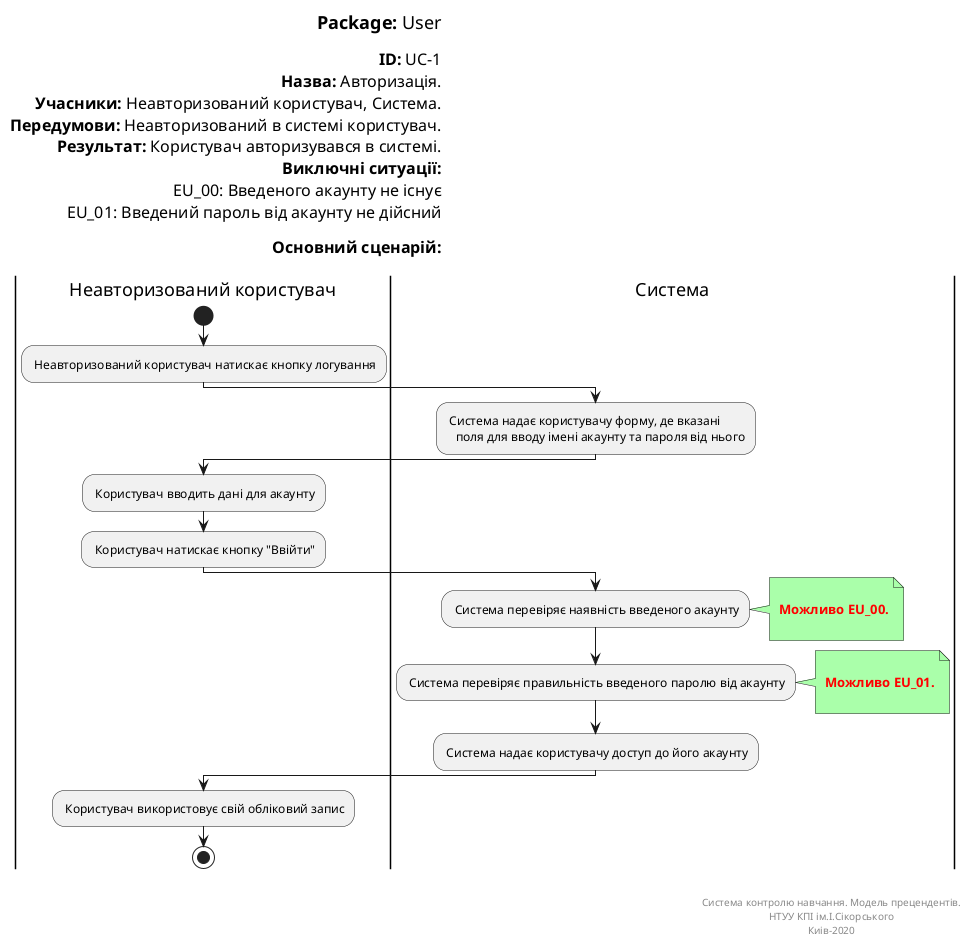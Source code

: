 @startuml
left header
<font color=000 size=18><b>Package:</b> User

<font color=000 size=16><b>ID:</b> UC-1
<font color=000 size=16><b>Назва:</b> Авторизація.
<font color=000 size=16><b>Учасники:</b> Неавторизований користувач, Система.
<font color=000 size=16><b>Передумови:</b> Неавторизований в системі користувач.
<font color=000 size=16><b>Результат:</b> Користувач авторизувався в системі.
<font color=000 size=16><b>Виключні ситуації:</b>
<font color=000 size=16> EU_00: Введеного акаунту не існує
<font color=000 size=16> EU_01: Введений пароль від акаунту не дійсний 

<font color=000 size=16><b>Основний сценарій:</b>

end header

|Неавторизований користувач|
start
: Неавторизований користувач натискає кнопку логування;

|Система|
: Система надає користувачу форму, де вказані
   поля для вводу імені акаунту та пароля від нього;

|Неавторизований користувач|
: Користувач вводить дані для акаунту;   

: Користувач натискає кнопку "Ввійти";

|Система|
: Система перевіряє наявність введеного акаунту;
note right #aaffaa

<font color=red><b> Можливо EU_00.

end note

: Система перевіряє правильність введеного паролю від акаунту;

note right #aaffaa

<font color=red><b> Можливо EU_01.

end note

: Система надає користувачу доступ до його акаунту;

|Неавторизований користувач|

: Користувач використовує свій обліковий запис;

stop;

right footer


Система контролю навчання. Модель прецендентів.
НТУУ КПІ ім.І.Сікорського
Киів-2020
end footer
@enduml
